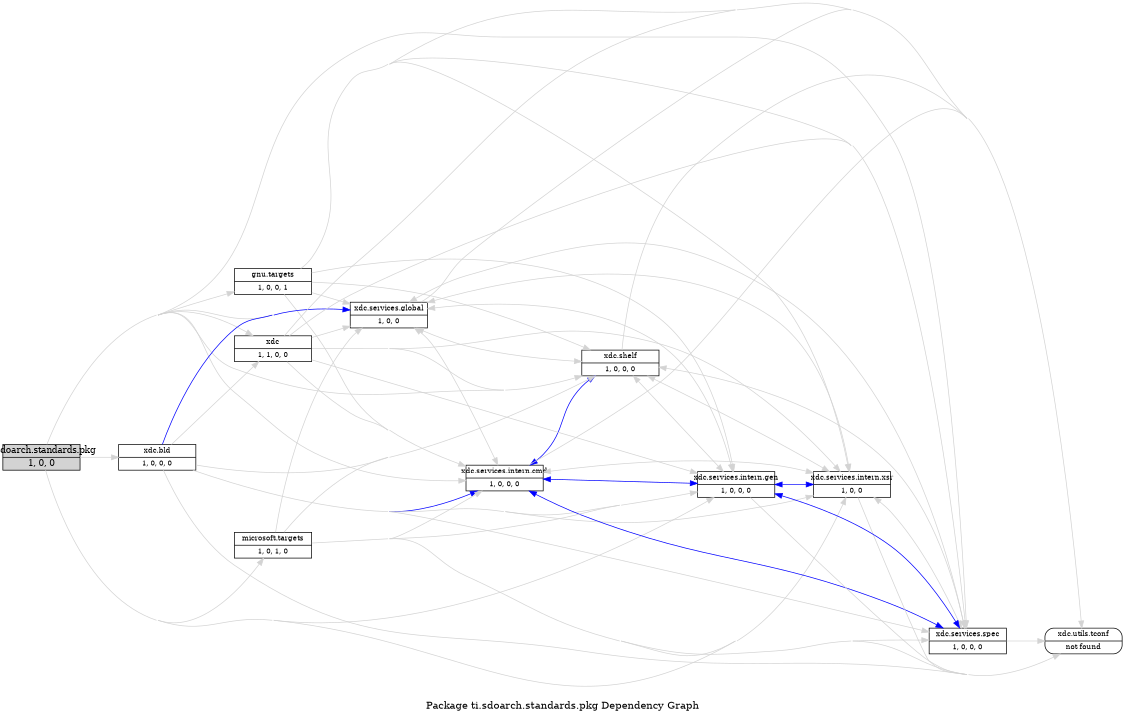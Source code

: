 digraph dependencies {
    label="\nPackage ti.sdoarch.standards.pkg Dependency Graph";
    size="7.5,10";
    rankdir=LR;
    ranksep=".75";
    concentrate="true";
    node [fixedsize=true, width=1.5, style=filled, color=black];
    node [font=Helvetica, fontsize=12, fillcolor=lightgrey];
    ti_sdoarch_standards_pkg [shape=record,label="ti.sdoarch.standards.pkg|1, 0, 0", URL="package.rel.xml"];
    node [fontsize=10, fillcolor=white];

    edge [style=solid, color=blue]

    edge [style=solid, color=lightgrey]
    xdc_services_global [shape=record,label="xdc.services.global|1, 0, 0", URL="../../../../../../../../../../rtree/install/trees/products/xdcprod-g06/product/Linux/xdc_2_95_02/packages/xdc/services/global/package/package.rel.svg"];
    ti_sdoarch_standards_pkg -> xdc_services_global;
    gnu_targets [shape=record,label="gnu.targets|1, 0, 0, 1", URL="../../../../../../../../../../rtree/install/trees/products/xdcprod-g06/product/Linux/xdc_2_95_02/packages/gnu/targets/package/package.rel.svg"];
    ti_sdoarch_standards_pkg -> gnu_targets;
    xdc_bld [shape=record,label="xdc.bld|1, 0, 0, 0", URL="../../../../../../../../../../rtree/install/trees/products/xdcprod-g06/product/Linux/xdc_2_95_02/packages/xdc/bld/package/package.rel.svg"];
    ti_sdoarch_standards_pkg -> xdc_bld;
    xdc_services_intern_cmd [shape=record,label="xdc.services.intern.cmd|1, 0, 0, 0", URL="../../../../../../../../../../rtree/install/trees/products/xdcprod-g06/product/Linux/xdc_2_95_02/packages/xdc/services/intern/cmd/package/package.rel.svg"];
    ti_sdoarch_standards_pkg -> xdc_services_intern_cmd;
    xdc_shelf [shape=record,label="xdc.shelf|1, 0, 0, 0", URL="../../../../../../../../../../rtree/install/trees/products/xdcprod-g06/product/Linux/xdc_2_95_02/packages/xdc/shelf/package/package.rel.svg"];
    ti_sdoarch_standards_pkg -> xdc_shelf;
    xdc [shape=record,label="xdc|1, 1, 0, 0", URL="../../../../../../../../../../rtree/install/trees/products/xdcprod-g06/product/Linux/xdc_2_95_02/packages/xdc/package/package.rel.svg"];
    ti_sdoarch_standards_pkg -> xdc;
    xdc_services_spec [shape=record,label="xdc.services.spec|1, 0, 0, 0", URL="../../../../../../../../../../rtree/install/trees/products/xdcprod-g06/product/Linux/xdc_2_95_02/packages/xdc/services/spec/package/package.rel.svg"];
    ti_sdoarch_standards_pkg -> xdc_services_spec;
    microsoft_targets [shape=record,label="microsoft.targets|1, 0, 1, 0", URL="../../../../../../../../../../rtree/install/trees/products/xdcprod-g06/product/Linux/xdc_2_95_02/packages/microsoft/targets/package/package.rel.svg"];
    ti_sdoarch_standards_pkg -> microsoft_targets;
    xdc_services_intern_xsr [shape=record,label="xdc.services.intern.xsr|1, 0, 0", URL="../../../../../../../../../../rtree/install/trees/products/xdcprod-g06/product/Linux/xdc_2_95_02/packages/xdc/services/intern/xsr/package/package.rel.svg"];
    ti_sdoarch_standards_pkg -> xdc_services_intern_xsr;
    xdc_services_intern_gen [shape=record,label="xdc.services.intern.gen|1, 0, 0, 0", URL="../../../../../../../../../../rtree/install/trees/products/xdcprod-g06/product/Linux/xdc_2_95_02/packages/xdc/services/intern/gen/package/package.rel.svg"];
    ti_sdoarch_standards_pkg -> xdc_services_intern_gen;

    edge [style=solid, color=blue]
    xdc_services_intern_gen -> xdc_shelf;
    xdc_services_intern_gen -> xdc_services_spec;
    xdc_services_intern_gen -> xdc_services_global;
    xdc_services_intern_gen -> xdc_services_intern_xsr;

    edge [style=solid, color=lightgrey]
    xdc_services_intern_gen -> xdc_services_intern_cmd;
    xdc_services_intern_gen -> xdc_services_intern_xsr;
    xdc_services_intern_gen -> xdc_shelf;
    xdc_utils_tconf [shape=record,label="xdc.utils.tconf|not found"style=rounded, ];
    xdc_services_intern_gen -> xdc_utils_tconf;
    xdc_services_intern_gen -> xdc_services_spec;
    xdc_services_intern_gen -> xdc_services_global;

    edge [style=solid, color=blue]

    edge [style=solid, color=lightgrey]

    edge [style=solid, color=blue]
    xdc_services_intern_xsr -> xdc_services_global;

    edge [style=solid, color=lightgrey]
    xdc_services_intern_xsr -> xdc_services_intern_cmd;
    xdc_services_intern_xsr -> xdc_shelf;
    xdc_services_intern_xsr -> xdc_utils_tconf;
    xdc_services_intern_xsr -> xdc_services_intern_gen;
    xdc_services_intern_xsr -> xdc_services_spec;
    xdc_services_intern_xsr -> xdc_services_global;

    edge [style=solid, color=blue]

    edge [style=solid, color=lightgrey]
    microsoft_targets -> xdc_services_intern_cmd;
    microsoft_targets -> xdc_services_intern_xsr;
    microsoft_targets -> xdc_shelf;
    microsoft_targets -> xdc_utils_tconf;
    microsoft_targets -> xdc_services_intern_gen;
    microsoft_targets -> xdc_services_spec;
    microsoft_targets -> xdc_services_global;

    edge [style=solid, color=blue]
    xdc_services_spec -> xdc_shelf;

    edge [style=solid, color=lightgrey]
    xdc_services_spec -> xdc_services_intern_cmd;
    xdc_services_spec -> xdc_services_intern_xsr;
    xdc_services_spec -> xdc_shelf;
    xdc_services_spec -> xdc_utils_tconf;
    xdc_services_spec -> xdc_services_intern_gen;
    xdc_services_spec -> xdc_services_global;

    edge [style=solid, color=blue]

    edge [style=solid, color=lightgrey]
    xdc -> xdc_services_intern_cmd;
    xdc -> xdc_services_intern_xsr;
    xdc -> xdc_shelf;
    xdc -> xdc_utils_tconf;
    xdc -> xdc_services_intern_gen;
    xdc -> xdc_services_spec;
    xdc -> xdc_services_global;

    edge [style=solid, color=blue]

    edge [style=solid, color=lightgrey]
    xdc_shelf -> xdc_services_intern_cmd;
    xdc_shelf -> xdc_services_intern_xsr;
    xdc_shelf -> xdc_utils_tconf;
    xdc_shelf -> xdc_services_intern_gen;
    xdc_shelf -> xdc_services_spec;
    xdc_shelf -> xdc_services_global;

    edge [style=solid, color=blue]
    xdc_services_intern_cmd -> xdc_shelf;
    xdc_services_intern_cmd -> xdc_services_spec;
    xdc_services_intern_cmd -> xdc_services_global;
    xdc_services_intern_cmd -> xdc_services_intern_gen;

    edge [style=solid, color=lightgrey]
    xdc_services_intern_cmd -> xdc_services_intern_xsr;
    xdc_services_intern_cmd -> xdc_shelf;
    xdc_services_intern_cmd -> xdc_utils_tconf;
    xdc_services_intern_cmd -> xdc_services_intern_gen;
    xdc_services_intern_cmd -> xdc_services_spec;
    xdc_services_intern_cmd -> xdc_services_global;

    edge [style=solid, color=blue]
    xdc_bld -> xdc_services_global;
    xdc_bld -> xdc_services_intern_cmd;

    edge [style=solid, color=lightgrey]
    xdc_bld -> xdc_services_intern_cmd;
    xdc_bld -> xdc_services_intern_xsr;
    xdc_bld -> xdc_shelf;
    xdc_bld -> xdc_utils_tconf;
    xdc_bld -> xdc_services_intern_gen;
    xdc_bld -> xdc;
    xdc_bld -> xdc_services_spec;
    xdc_bld -> xdc_services_global;

    edge [style=solid, color=blue]

    edge [style=solid, color=lightgrey]
    gnu_targets -> xdc_services_intern_cmd;
    gnu_targets -> xdc_services_intern_xsr;
    gnu_targets -> xdc_shelf;
    gnu_targets -> xdc_utils_tconf;
    gnu_targets -> xdc_services_intern_gen;
    gnu_targets -> xdc_services_spec;
    gnu_targets -> xdc_services_global;

    edge [style=solid, color=blue]

    edge [style=solid, color=lightgrey]
    xdc_services_global -> xdc_services_intern_cmd;
    xdc_services_global -> xdc_services_intern_xsr;
    xdc_services_global -> xdc_shelf;
    xdc_services_global -> xdc_utils_tconf;
    xdc_services_global -> xdc_services_intern_gen;
    xdc_services_global -> xdc_services_spec;
}
